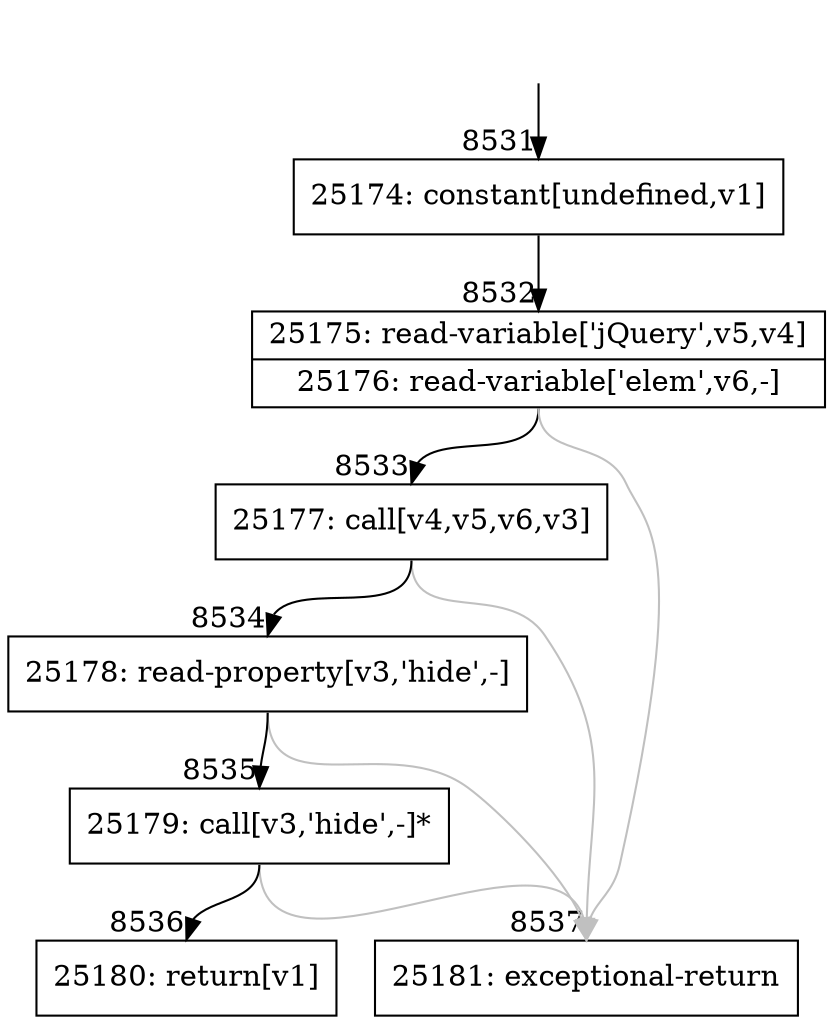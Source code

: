 digraph {
rankdir="TD"
BB_entry532[shape=none,label=""];
BB_entry532 -> BB8531 [tailport=s, headport=n, headlabel="    8531"]
BB8531 [shape=record label="{25174: constant[undefined,v1]}" ] 
BB8531 -> BB8532 [tailport=s, headport=n, headlabel="      8532"]
BB8532 [shape=record label="{25175: read-variable['jQuery',v5,v4]|25176: read-variable['elem',v6,-]}" ] 
BB8532 -> BB8533 [tailport=s, headport=n, headlabel="      8533"]
BB8532 -> BB8537 [tailport=s, headport=n, color=gray, headlabel="      8537"]
BB8533 [shape=record label="{25177: call[v4,v5,v6,v3]}" ] 
BB8533 -> BB8534 [tailport=s, headport=n, headlabel="      8534"]
BB8533 -> BB8537 [tailport=s, headport=n, color=gray]
BB8534 [shape=record label="{25178: read-property[v3,'hide',-]}" ] 
BB8534 -> BB8535 [tailport=s, headport=n, headlabel="      8535"]
BB8534 -> BB8537 [tailport=s, headport=n, color=gray]
BB8535 [shape=record label="{25179: call[v3,'hide',-]*}" ] 
BB8535 -> BB8536 [tailport=s, headport=n, headlabel="      8536"]
BB8535 -> BB8537 [tailport=s, headport=n, color=gray]
BB8536 [shape=record label="{25180: return[v1]}" ] 
BB8537 [shape=record label="{25181: exceptional-return}" ] 
}
